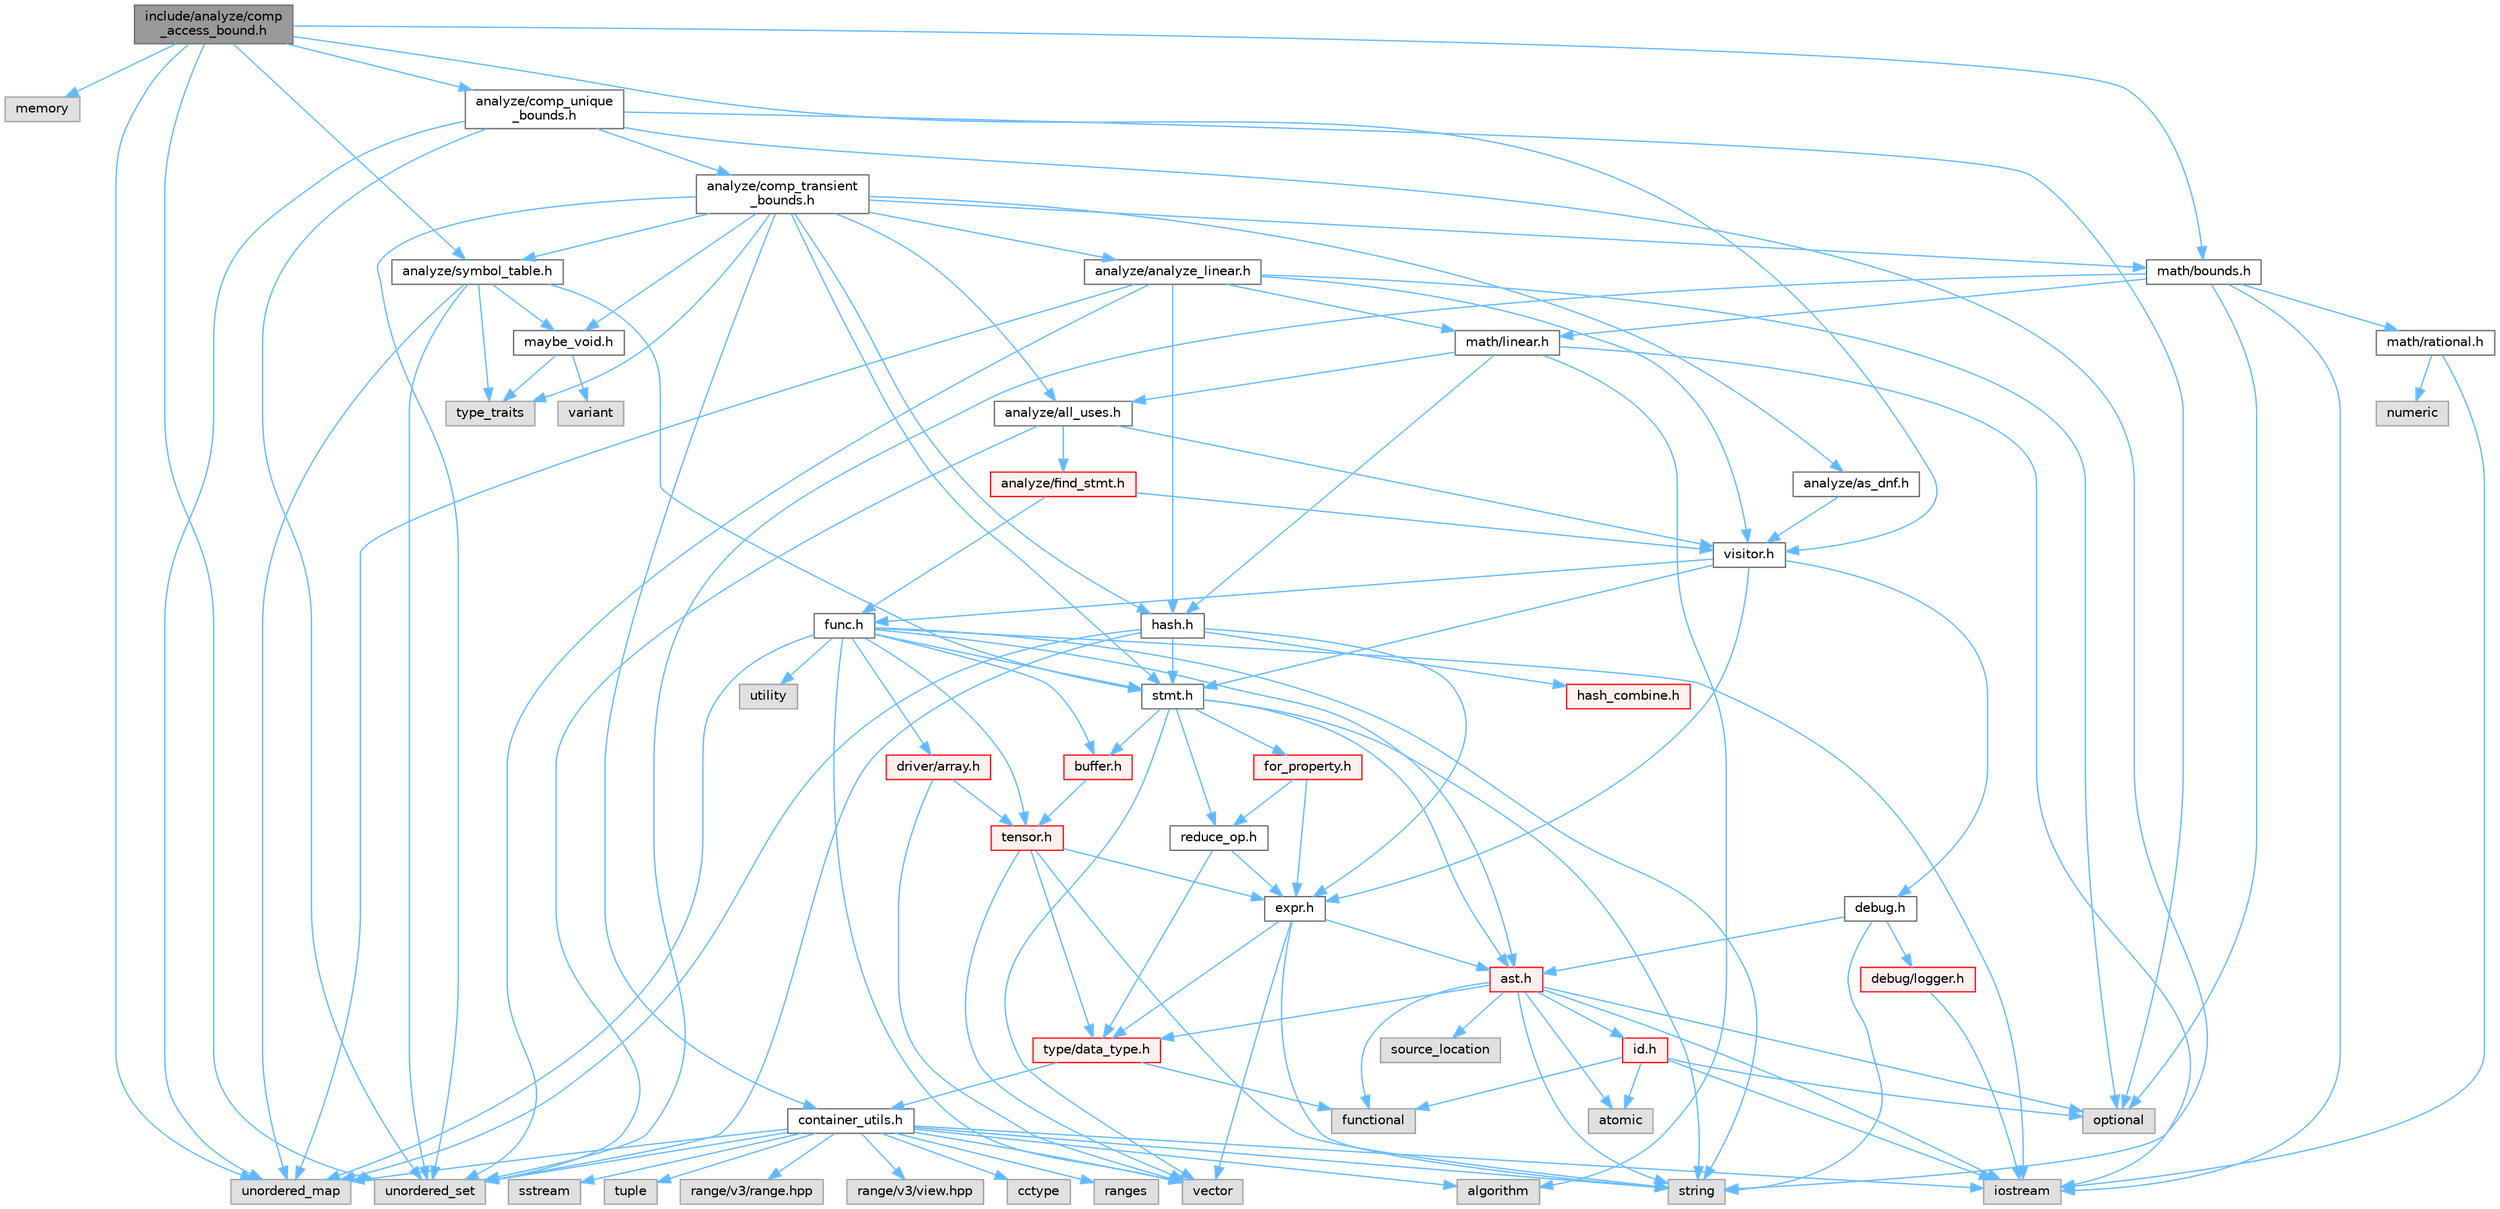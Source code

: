 digraph "include/analyze/comp_access_bound.h"
{
 // LATEX_PDF_SIZE
  bgcolor="transparent";
  edge [fontname=Helvetica,fontsize=10,labelfontname=Helvetica,labelfontsize=10];
  node [fontname=Helvetica,fontsize=10,shape=box,height=0.2,width=0.4];
  Node1 [label="include/analyze/comp\l_access_bound.h",height=0.2,width=0.4,color="gray40", fillcolor="grey60", style="filled", fontcolor="black",tooltip=" "];
  Node1 -> Node2 [color="steelblue1",style="solid"];
  Node2 [label="memory",height=0.2,width=0.4,color="grey60", fillcolor="#E0E0E0", style="filled",tooltip=" "];
  Node1 -> Node3 [color="steelblue1",style="solid"];
  Node3 [label="unordered_map",height=0.2,width=0.4,color="grey60", fillcolor="#E0E0E0", style="filled",tooltip=" "];
  Node1 -> Node4 [color="steelblue1",style="solid"];
  Node4 [label="unordered_set",height=0.2,width=0.4,color="grey60", fillcolor="#E0E0E0", style="filled",tooltip=" "];
  Node1 -> Node5 [color="steelblue1",style="solid"];
  Node5 [label="analyze/comp_unique\l_bounds.h",height=0.2,width=0.4,color="grey40", fillcolor="white", style="filled",URL="$comp__unique__bounds_8h.html",tooltip=" "];
  Node5 -> Node6 [color="steelblue1",style="solid"];
  Node6 [label="optional",height=0.2,width=0.4,color="grey60", fillcolor="#E0E0E0", style="filled",tooltip=" "];
  Node5 -> Node7 [color="steelblue1",style="solid"];
  Node7 [label="string",height=0.2,width=0.4,color="grey60", fillcolor="#E0E0E0", style="filled",tooltip=" "];
  Node5 -> Node3 [color="steelblue1",style="solid"];
  Node5 -> Node4 [color="steelblue1",style="solid"];
  Node5 -> Node8 [color="steelblue1",style="solid"];
  Node8 [label="analyze/comp_transient\l_bounds.h",height=0.2,width=0.4,color="grey40", fillcolor="white", style="filled",URL="$comp__transient__bounds_8h.html",tooltip=" "];
  Node8 -> Node9 [color="steelblue1",style="solid"];
  Node9 [label="type_traits",height=0.2,width=0.4,color="grey60", fillcolor="#E0E0E0", style="filled",tooltip=" "];
  Node8 -> Node4 [color="steelblue1",style="solid"];
  Node8 -> Node10 [color="steelblue1",style="solid"];
  Node10 [label="analyze/all_uses.h",height=0.2,width=0.4,color="grey40", fillcolor="white", style="filled",URL="$all__uses_8h.html",tooltip=" "];
  Node10 -> Node4 [color="steelblue1",style="solid"];
  Node10 -> Node11 [color="steelblue1",style="solid"];
  Node11 [label="analyze/find_stmt.h",height=0.2,width=0.4,color="red", fillcolor="#FFF0F0", style="filled",URL="$find__stmt_8h.html",tooltip=" "];
  Node11 -> Node12 [color="steelblue1",style="solid"];
  Node12 [label="func.h",height=0.2,width=0.4,color="grey40", fillcolor="white", style="filled",URL="$func_8h.html",tooltip=" "];
  Node12 -> Node13 [color="steelblue1",style="solid"];
  Node13 [label="iostream",height=0.2,width=0.4,color="grey60", fillcolor="#E0E0E0", style="filled",tooltip=" "];
  Node12 -> Node7 [color="steelblue1",style="solid"];
  Node12 -> Node3 [color="steelblue1",style="solid"];
  Node12 -> Node14 [color="steelblue1",style="solid"];
  Node14 [label="utility",height=0.2,width=0.4,color="grey60", fillcolor="#E0E0E0", style="filled",tooltip=" "];
  Node12 -> Node15 [color="steelblue1",style="solid"];
  Node15 [label="vector",height=0.2,width=0.4,color="grey60", fillcolor="#E0E0E0", style="filled",tooltip=" "];
  Node12 -> Node16 [color="steelblue1",style="solid"];
  Node16 [label="ast.h",height=0.2,width=0.4,color="red", fillcolor="#FFF0F0", style="filled",URL="$ast_8h.html",tooltip=" "];
  Node16 -> Node17 [color="steelblue1",style="solid"];
  Node17 [label="atomic",height=0.2,width=0.4,color="grey60", fillcolor="#E0E0E0", style="filled",tooltip=" "];
  Node16 -> Node18 [color="steelblue1",style="solid"];
  Node18 [label="functional",height=0.2,width=0.4,color="grey60", fillcolor="#E0E0E0", style="filled",tooltip=" "];
  Node16 -> Node13 [color="steelblue1",style="solid"];
  Node16 -> Node6 [color="steelblue1",style="solid"];
  Node16 -> Node19 [color="steelblue1",style="solid"];
  Node19 [label="source_location",height=0.2,width=0.4,color="grey60", fillcolor="#E0E0E0", style="filled",tooltip=" "];
  Node16 -> Node7 [color="steelblue1",style="solid"];
  Node16 -> Node20 [color="steelblue1",style="solid"];
  Node20 [label="id.h",height=0.2,width=0.4,color="red", fillcolor="#FFF0F0", style="filled",URL="$id_8h.html",tooltip=" "];
  Node20 -> Node17 [color="steelblue1",style="solid"];
  Node20 -> Node18 [color="steelblue1",style="solid"];
  Node20 -> Node13 [color="steelblue1",style="solid"];
  Node20 -> Node6 [color="steelblue1",style="solid"];
  Node16 -> Node33 [color="steelblue1",style="solid"];
  Node33 [label="type/data_type.h",height=0.2,width=0.4,color="red", fillcolor="#FFF0F0", style="filled",URL="$data__type_8h.html",tooltip=" "];
  Node33 -> Node18 [color="steelblue1",style="solid"];
  Node33 -> Node35 [color="steelblue1",style="solid"];
  Node35 [label="container_utils.h",height=0.2,width=0.4,color="grey40", fillcolor="white", style="filled",URL="$container__utils_8h.html",tooltip=" "];
  Node35 -> Node36 [color="steelblue1",style="solid"];
  Node36 [label="algorithm",height=0.2,width=0.4,color="grey60", fillcolor="#E0E0E0", style="filled",tooltip=" "];
  Node35 -> Node37 [color="steelblue1",style="solid"];
  Node37 [label="cctype",height=0.2,width=0.4,color="grey60", fillcolor="#E0E0E0", style="filled",tooltip=" "];
  Node35 -> Node13 [color="steelblue1",style="solid"];
  Node35 -> Node38 [color="steelblue1",style="solid"];
  Node38 [label="ranges",height=0.2,width=0.4,color="grey60", fillcolor="#E0E0E0", style="filled",tooltip=" "];
  Node35 -> Node29 [color="steelblue1",style="solid"];
  Node29 [label="sstream",height=0.2,width=0.4,color="grey60", fillcolor="#E0E0E0", style="filled",tooltip=" "];
  Node35 -> Node7 [color="steelblue1",style="solid"];
  Node35 -> Node39 [color="steelblue1",style="solid"];
  Node39 [label="tuple",height=0.2,width=0.4,color="grey60", fillcolor="#E0E0E0", style="filled",tooltip=" "];
  Node35 -> Node3 [color="steelblue1",style="solid"];
  Node35 -> Node4 [color="steelblue1",style="solid"];
  Node35 -> Node15 [color="steelblue1",style="solid"];
  Node35 -> Node40 [color="steelblue1",style="solid"];
  Node40 [label="range/v3/range.hpp",height=0.2,width=0.4,color="grey60", fillcolor="#E0E0E0", style="filled",tooltip=" "];
  Node35 -> Node41 [color="steelblue1",style="solid"];
  Node41 [label="range/v3/view.hpp",height=0.2,width=0.4,color="grey60", fillcolor="#E0E0E0", style="filled",tooltip=" "];
  Node12 -> Node42 [color="steelblue1",style="solid"];
  Node42 [label="buffer.h",height=0.2,width=0.4,color="red", fillcolor="#FFF0F0", style="filled",URL="$buffer_8h.html",tooltip=" "];
  Node42 -> Node43 [color="steelblue1",style="solid"];
  Node43 [label="tensor.h",height=0.2,width=0.4,color="red", fillcolor="#FFF0F0", style="filled",URL="$tensor_8h.html",tooltip=" "];
  Node43 -> Node7 [color="steelblue1",style="solid"];
  Node43 -> Node15 [color="steelblue1",style="solid"];
  Node43 -> Node44 [color="steelblue1",style="solid"];
  Node44 [label="expr.h",height=0.2,width=0.4,color="grey40", fillcolor="white", style="filled",URL="$expr_8h.html",tooltip=" "];
  Node44 -> Node7 [color="steelblue1",style="solid"];
  Node44 -> Node15 [color="steelblue1",style="solid"];
  Node44 -> Node16 [color="steelblue1",style="solid"];
  Node44 -> Node33 [color="steelblue1",style="solid"];
  Node43 -> Node33 [color="steelblue1",style="solid"];
  Node12 -> Node47 [color="steelblue1",style="solid"];
  Node47 [label="driver/array.h",height=0.2,width=0.4,color="red", fillcolor="#FFF0F0", style="filled",URL="$array_8h.html",tooltip=" "];
  Node47 -> Node15 [color="steelblue1",style="solid"];
  Node47 -> Node43 [color="steelblue1",style="solid"];
  Node12 -> Node51 [color="steelblue1",style="solid"];
  Node51 [label="stmt.h",height=0.2,width=0.4,color="grey40", fillcolor="white", style="filled",URL="$stmt_8h.html",tooltip=" "];
  Node51 -> Node7 [color="steelblue1",style="solid"];
  Node51 -> Node15 [color="steelblue1",style="solid"];
  Node51 -> Node16 [color="steelblue1",style="solid"];
  Node51 -> Node42 [color="steelblue1",style="solid"];
  Node51 -> Node52 [color="steelblue1",style="solid"];
  Node52 [label="for_property.h",height=0.2,width=0.4,color="red", fillcolor="#FFF0F0", style="filled",URL="$for__property_8h.html",tooltip=" "];
  Node52 -> Node44 [color="steelblue1",style="solid"];
  Node52 -> Node56 [color="steelblue1",style="solid"];
  Node56 [label="reduce_op.h",height=0.2,width=0.4,color="grey40", fillcolor="white", style="filled",URL="$reduce__op_8h.html",tooltip=" "];
  Node56 -> Node44 [color="steelblue1",style="solid"];
  Node56 -> Node33 [color="steelblue1",style="solid"];
  Node51 -> Node56 [color="steelblue1",style="solid"];
  Node12 -> Node43 [color="steelblue1",style="solid"];
  Node11 -> Node58 [color="steelblue1",style="solid"];
  Node58 [label="visitor.h",height=0.2,width=0.4,color="grey40", fillcolor="white", style="filled",URL="$visitor_8h.html",tooltip=" "];
  Node58 -> Node59 [color="steelblue1",style="solid"];
  Node59 [label="debug.h",height=0.2,width=0.4,color="grey40", fillcolor="white", style="filled",URL="$debug_8h.html",tooltip=" "];
  Node59 -> Node7 [color="steelblue1",style="solid"];
  Node59 -> Node16 [color="steelblue1",style="solid"];
  Node59 -> Node60 [color="steelblue1",style="solid"];
  Node60 [label="debug/logger.h",height=0.2,width=0.4,color="red", fillcolor="#FFF0F0", style="filled",URL="$logger_8h.html",tooltip=" "];
  Node60 -> Node13 [color="steelblue1",style="solid"];
  Node58 -> Node44 [color="steelblue1",style="solid"];
  Node58 -> Node12 [color="steelblue1",style="solid"];
  Node58 -> Node51 [color="steelblue1",style="solid"];
  Node10 -> Node58 [color="steelblue1",style="solid"];
  Node8 -> Node63 [color="steelblue1",style="solid"];
  Node63 [label="analyze/analyze_linear.h",height=0.2,width=0.4,color="grey40", fillcolor="white", style="filled",URL="$analyze__linear_8h.html",tooltip=" "];
  Node63 -> Node6 [color="steelblue1",style="solid"];
  Node63 -> Node3 [color="steelblue1",style="solid"];
  Node63 -> Node4 [color="steelblue1",style="solid"];
  Node63 -> Node64 [color="steelblue1",style="solid"];
  Node64 [label="hash.h",height=0.2,width=0.4,color="grey40", fillcolor="white", style="filled",URL="$hash_8h.html",tooltip=" "];
  Node64 -> Node3 [color="steelblue1",style="solid"];
  Node64 -> Node4 [color="steelblue1",style="solid"];
  Node64 -> Node44 [color="steelblue1",style="solid"];
  Node64 -> Node55 [color="steelblue1",style="solid"];
  Node55 [label="hash_combine.h",height=0.2,width=0.4,color="red", fillcolor="#FFF0F0", style="filled",URL="$hash__combine_8h.html",tooltip=" "];
  Node64 -> Node51 [color="steelblue1",style="solid"];
  Node63 -> Node65 [color="steelblue1",style="solid"];
  Node65 [label="math/linear.h",height=0.2,width=0.4,color="grey40", fillcolor="white", style="filled",URL="$linear_8h.html",tooltip=" "];
  Node65 -> Node36 [color="steelblue1",style="solid"];
  Node65 -> Node13 [color="steelblue1",style="solid"];
  Node65 -> Node10 [color="steelblue1",style="solid"];
  Node65 -> Node64 [color="steelblue1",style="solid"];
  Node63 -> Node58 [color="steelblue1",style="solid"];
  Node8 -> Node66 [color="steelblue1",style="solid"];
  Node66 [label="analyze/as_dnf.h",height=0.2,width=0.4,color="grey40", fillcolor="white", style="filled",URL="$as__dnf_8h.html",tooltip=" "];
  Node66 -> Node58 [color="steelblue1",style="solid"];
  Node8 -> Node67 [color="steelblue1",style="solid"];
  Node67 [label="analyze/symbol_table.h",height=0.2,width=0.4,color="grey40", fillcolor="white", style="filled",URL="$symbol__table_8h.html",tooltip=" "];
  Node67 -> Node9 [color="steelblue1",style="solid"];
  Node67 -> Node3 [color="steelblue1",style="solid"];
  Node67 -> Node4 [color="steelblue1",style="solid"];
  Node67 -> Node68 [color="steelblue1",style="solid"];
  Node68 [label="maybe_void.h",height=0.2,width=0.4,color="grey40", fillcolor="white", style="filled",URL="$maybe__void_8h.html",tooltip=" "];
  Node68 -> Node9 [color="steelblue1",style="solid"];
  Node68 -> Node54 [color="steelblue1",style="solid"];
  Node54 [label="variant",height=0.2,width=0.4,color="grey60", fillcolor="#E0E0E0", style="filled",tooltip=" "];
  Node67 -> Node51 [color="steelblue1",style="solid"];
  Node8 -> Node35 [color="steelblue1",style="solid"];
  Node8 -> Node64 [color="steelblue1",style="solid"];
  Node8 -> Node69 [color="steelblue1",style="solid"];
  Node69 [label="math/bounds.h",height=0.2,width=0.4,color="grey40", fillcolor="white", style="filled",URL="$bounds_8h.html",tooltip=" "];
  Node69 -> Node13 [color="steelblue1",style="solid"];
  Node69 -> Node6 [color="steelblue1",style="solid"];
  Node69 -> Node4 [color="steelblue1",style="solid"];
  Node69 -> Node65 [color="steelblue1",style="solid"];
  Node69 -> Node70 [color="steelblue1",style="solid"];
  Node70 [label="math/rational.h",height=0.2,width=0.4,color="grey40", fillcolor="white", style="filled",URL="$rational_8h.html",tooltip=" "];
  Node70 -> Node13 [color="steelblue1",style="solid"];
  Node70 -> Node71 [color="steelblue1",style="solid"];
  Node71 [label="numeric",height=0.2,width=0.4,color="grey60", fillcolor="#E0E0E0", style="filled",tooltip=" "];
  Node8 -> Node68 [color="steelblue1",style="solid"];
  Node8 -> Node51 [color="steelblue1",style="solid"];
  Node1 -> Node67 [color="steelblue1",style="solid"];
  Node1 -> Node69 [color="steelblue1",style="solid"];
  Node1 -> Node58 [color="steelblue1",style="solid"];
}
